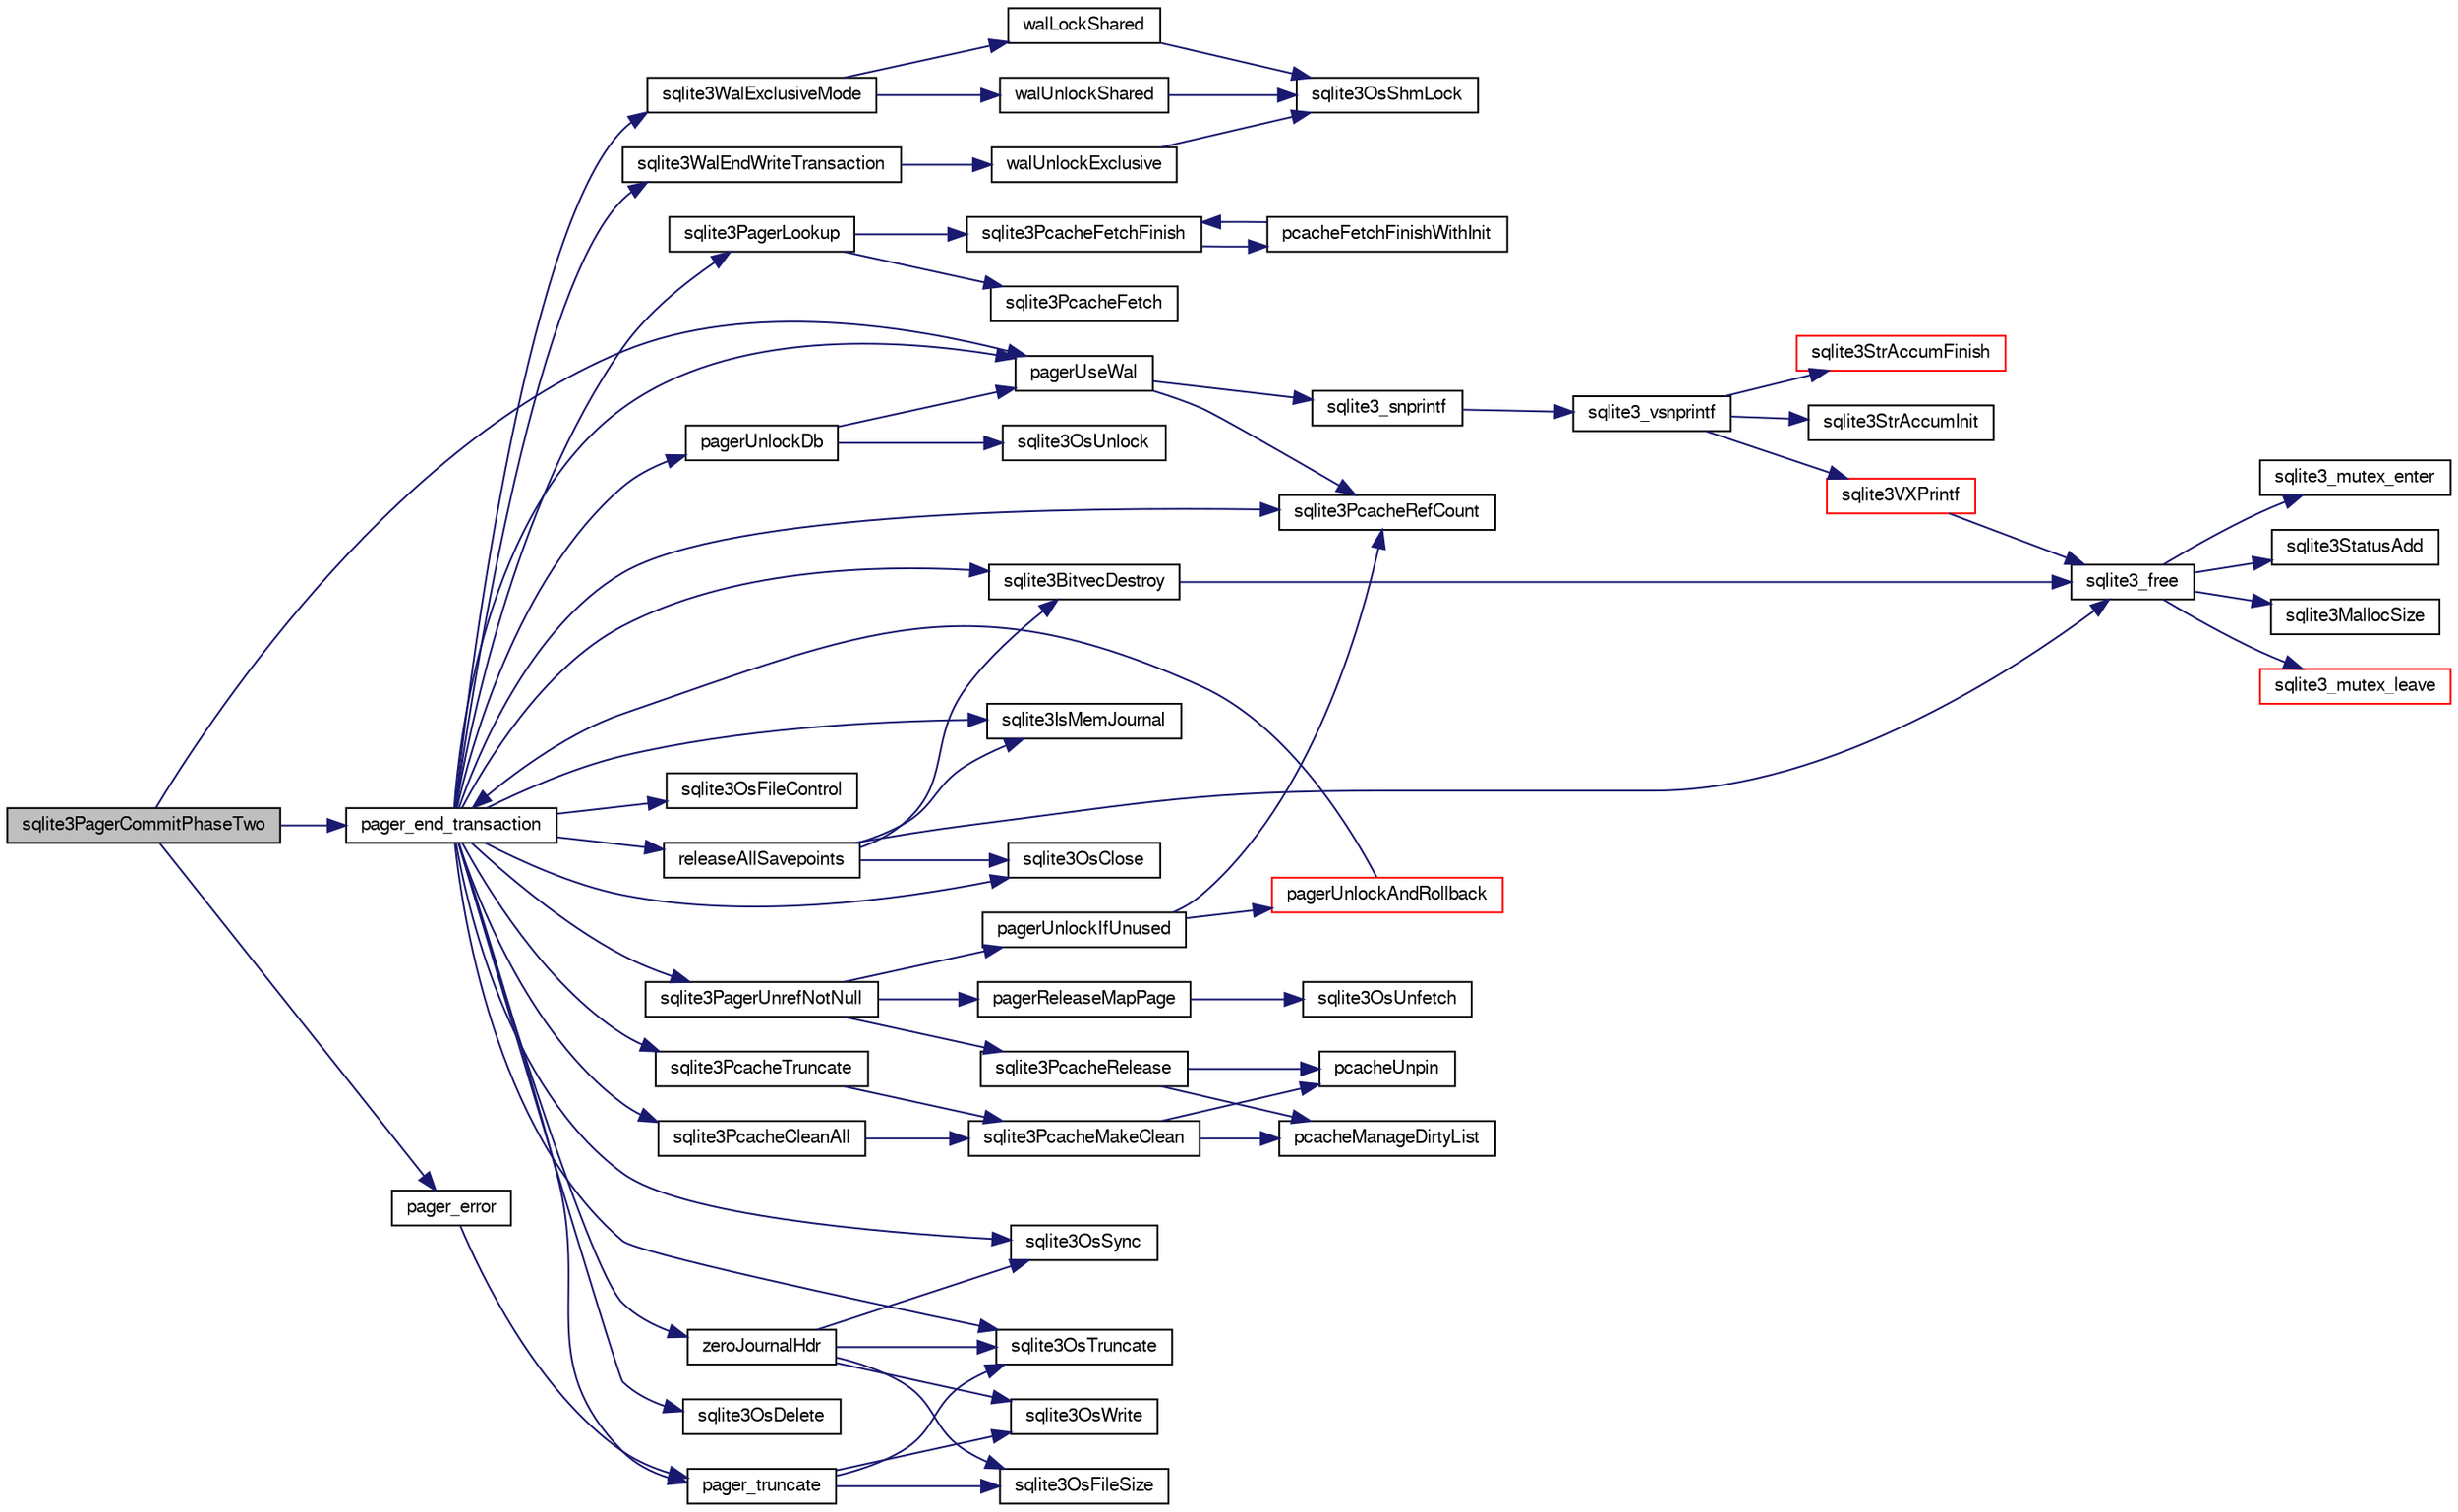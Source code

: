 digraph "sqlite3PagerCommitPhaseTwo"
{
  edge [fontname="FreeSans",fontsize="10",labelfontname="FreeSans",labelfontsize="10"];
  node [fontname="FreeSans",fontsize="10",shape=record];
  rankdir="LR";
  Node626609 [label="sqlite3PagerCommitPhaseTwo",height=0.2,width=0.4,color="black", fillcolor="grey75", style="filled", fontcolor="black"];
  Node626609 -> Node626610 [color="midnightblue",fontsize="10",style="solid",fontname="FreeSans"];
  Node626610 [label="pagerUseWal",height=0.2,width=0.4,color="black", fillcolor="white", style="filled",URL="$sqlite3_8c.html#a31def80bfe1de9284d635ba190a5eb68"];
  Node626610 -> Node626611 [color="midnightblue",fontsize="10",style="solid",fontname="FreeSans"];
  Node626611 [label="sqlite3PcacheRefCount",height=0.2,width=0.4,color="black", fillcolor="white", style="filled",URL="$sqlite3_8c.html#adee2536d23ec9628e0883ccab03b3429"];
  Node626610 -> Node626612 [color="midnightblue",fontsize="10",style="solid",fontname="FreeSans"];
  Node626612 [label="sqlite3_snprintf",height=0.2,width=0.4,color="black", fillcolor="white", style="filled",URL="$sqlite3_8c.html#aa2695a752e971577f5784122f2013c40"];
  Node626612 -> Node626613 [color="midnightblue",fontsize="10",style="solid",fontname="FreeSans"];
  Node626613 [label="sqlite3_vsnprintf",height=0.2,width=0.4,color="black", fillcolor="white", style="filled",URL="$sqlite3_8c.html#a0862c03aea71d62847e452aa655add42"];
  Node626613 -> Node626614 [color="midnightblue",fontsize="10",style="solid",fontname="FreeSans"];
  Node626614 [label="sqlite3StrAccumInit",height=0.2,width=0.4,color="black", fillcolor="white", style="filled",URL="$sqlite3_8c.html#aabf95e113b9d54d519cd15a56215f560"];
  Node626613 -> Node626615 [color="midnightblue",fontsize="10",style="solid",fontname="FreeSans"];
  Node626615 [label="sqlite3VXPrintf",height=0.2,width=0.4,color="red", fillcolor="white", style="filled",URL="$sqlite3_8c.html#a63c25806c9bd4a2b76f9a0eb232c6bde"];
  Node626615 -> Node626627 [color="midnightblue",fontsize="10",style="solid",fontname="FreeSans"];
  Node626627 [label="sqlite3_free",height=0.2,width=0.4,color="black", fillcolor="white", style="filled",URL="$sqlite3_8c.html#a6552349e36a8a691af5487999ab09519"];
  Node626627 -> Node626628 [color="midnightblue",fontsize="10",style="solid",fontname="FreeSans"];
  Node626628 [label="sqlite3_mutex_enter",height=0.2,width=0.4,color="black", fillcolor="white", style="filled",URL="$sqlite3_8c.html#a1c12cde690bd89f104de5cbad12a6bf5"];
  Node626627 -> Node626629 [color="midnightblue",fontsize="10",style="solid",fontname="FreeSans"];
  Node626629 [label="sqlite3StatusAdd",height=0.2,width=0.4,color="black", fillcolor="white", style="filled",URL="$sqlite3_8c.html#afa029f93586aeab4cc85360905dae9cd"];
  Node626627 -> Node626625 [color="midnightblue",fontsize="10",style="solid",fontname="FreeSans"];
  Node626625 [label="sqlite3MallocSize",height=0.2,width=0.4,color="black", fillcolor="white", style="filled",URL="$sqlite3_8c.html#acf5d2a5f35270bafb050bd2def576955"];
  Node626627 -> Node626630 [color="midnightblue",fontsize="10",style="solid",fontname="FreeSans"];
  Node626630 [label="sqlite3_mutex_leave",height=0.2,width=0.4,color="red", fillcolor="white", style="filled",URL="$sqlite3_8c.html#a5838d235601dbd3c1fa993555c6bcc93"];
  Node626613 -> Node626665 [color="midnightblue",fontsize="10",style="solid",fontname="FreeSans"];
  Node626665 [label="sqlite3StrAccumFinish",height=0.2,width=0.4,color="red", fillcolor="white", style="filled",URL="$sqlite3_8c.html#adb7f26b10ac1b847db6f000ef4c2e2ba"];
  Node626609 -> Node626894 [color="midnightblue",fontsize="10",style="solid",fontname="FreeSans"];
  Node626894 [label="pager_end_transaction",height=0.2,width=0.4,color="black", fillcolor="white", style="filled",URL="$sqlite3_8c.html#a0814e2cfab386b1e3ba74528870339fe"];
  Node626894 -> Node626895 [color="midnightblue",fontsize="10",style="solid",fontname="FreeSans"];
  Node626895 [label="releaseAllSavepoints",height=0.2,width=0.4,color="black", fillcolor="white", style="filled",URL="$sqlite3_8c.html#ac0ec06e81b223a42295bd1a0182b1609"];
  Node626895 -> Node626896 [color="midnightblue",fontsize="10",style="solid",fontname="FreeSans"];
  Node626896 [label="sqlite3BitvecDestroy",height=0.2,width=0.4,color="black", fillcolor="white", style="filled",URL="$sqlite3_8c.html#ab732400d8022b48df1b7b3ee41be045d"];
  Node626896 -> Node626627 [color="midnightblue",fontsize="10",style="solid",fontname="FreeSans"];
  Node626895 -> Node626897 [color="midnightblue",fontsize="10",style="solid",fontname="FreeSans"];
  Node626897 [label="sqlite3IsMemJournal",height=0.2,width=0.4,color="black", fillcolor="white", style="filled",URL="$sqlite3_8c.html#a237bb8682b84ed24be164d4c57465182"];
  Node626895 -> Node626898 [color="midnightblue",fontsize="10",style="solid",fontname="FreeSans"];
  Node626898 [label="sqlite3OsClose",height=0.2,width=0.4,color="black", fillcolor="white", style="filled",URL="$sqlite3_8c.html#aa5f0aeb27273a57c0523deaf48997533"];
  Node626895 -> Node626627 [color="midnightblue",fontsize="10",style="solid",fontname="FreeSans"];
  Node626894 -> Node626610 [color="midnightblue",fontsize="10",style="solid",fontname="FreeSans"];
  Node626894 -> Node626897 [color="midnightblue",fontsize="10",style="solid",fontname="FreeSans"];
  Node626894 -> Node626898 [color="midnightblue",fontsize="10",style="solid",fontname="FreeSans"];
  Node626894 -> Node626899 [color="midnightblue",fontsize="10",style="solid",fontname="FreeSans"];
  Node626899 [label="sqlite3OsTruncate",height=0.2,width=0.4,color="black", fillcolor="white", style="filled",URL="$sqlite3_8c.html#ab14e17fc93b09d52b42c433c47eb3b68"];
  Node626894 -> Node626900 [color="midnightblue",fontsize="10",style="solid",fontname="FreeSans"];
  Node626900 [label="sqlite3OsSync",height=0.2,width=0.4,color="black", fillcolor="white", style="filled",URL="$sqlite3_8c.html#a3f01629ca3b49854944cecdd14dc3358"];
  Node626894 -> Node626901 [color="midnightblue",fontsize="10",style="solid",fontname="FreeSans"];
  Node626901 [label="zeroJournalHdr",height=0.2,width=0.4,color="black", fillcolor="white", style="filled",URL="$sqlite3_8c.html#a6e1592949a5e668f43f0ff5f5d08fe10"];
  Node626901 -> Node626899 [color="midnightblue",fontsize="10",style="solid",fontname="FreeSans"];
  Node626901 -> Node626902 [color="midnightblue",fontsize="10",style="solid",fontname="FreeSans"];
  Node626902 [label="sqlite3OsWrite",height=0.2,width=0.4,color="black", fillcolor="white", style="filled",URL="$sqlite3_8c.html#a1eea7ec327af84c05b4dd4cc075a537f"];
  Node626901 -> Node626900 [color="midnightblue",fontsize="10",style="solid",fontname="FreeSans"];
  Node626901 -> Node626903 [color="midnightblue",fontsize="10",style="solid",fontname="FreeSans"];
  Node626903 [label="sqlite3OsFileSize",height=0.2,width=0.4,color="black", fillcolor="white", style="filled",URL="$sqlite3_8c.html#a395914ef2826de6ed70e92b5d02887de"];
  Node626894 -> Node626904 [color="midnightblue",fontsize="10",style="solid",fontname="FreeSans"];
  Node626904 [label="sqlite3OsDelete",height=0.2,width=0.4,color="black", fillcolor="white", style="filled",URL="$sqlite3_8c.html#a576c2e542e46ddee19d10e75337039c0"];
  Node626894 -> Node626611 [color="midnightblue",fontsize="10",style="solid",fontname="FreeSans"];
  Node626894 -> Node626905 [color="midnightblue",fontsize="10",style="solid",fontname="FreeSans"];
  Node626905 [label="sqlite3PagerLookup",height=0.2,width=0.4,color="black", fillcolor="white", style="filled",URL="$sqlite3_8c.html#a1252ec03814f64eed236cfb21094cafd"];
  Node626905 -> Node626906 [color="midnightblue",fontsize="10",style="solid",fontname="FreeSans"];
  Node626906 [label="sqlite3PcacheFetch",height=0.2,width=0.4,color="black", fillcolor="white", style="filled",URL="$sqlite3_8c.html#a51a10151c5ec2c1c9e6fd615e95a3450"];
  Node626905 -> Node626907 [color="midnightblue",fontsize="10",style="solid",fontname="FreeSans"];
  Node626907 [label="sqlite3PcacheFetchFinish",height=0.2,width=0.4,color="black", fillcolor="white", style="filled",URL="$sqlite3_8c.html#a21f330cb082d63a111f64257e823a4b1"];
  Node626907 -> Node626908 [color="midnightblue",fontsize="10",style="solid",fontname="FreeSans"];
  Node626908 [label="pcacheFetchFinishWithInit",height=0.2,width=0.4,color="black", fillcolor="white", style="filled",URL="$sqlite3_8c.html#aa202d18b38a90f758ff6ccfc956920eb"];
  Node626908 -> Node626907 [color="midnightblue",fontsize="10",style="solid",fontname="FreeSans"];
  Node626894 -> Node626909 [color="midnightblue",fontsize="10",style="solid",fontname="FreeSans"];
  Node626909 [label="sqlite3PagerUnrefNotNull",height=0.2,width=0.4,color="black", fillcolor="white", style="filled",URL="$sqlite3_8c.html#a4b314f96f09f5c68c94672e420e31ab9"];
  Node626909 -> Node626910 [color="midnightblue",fontsize="10",style="solid",fontname="FreeSans"];
  Node626910 [label="pagerReleaseMapPage",height=0.2,width=0.4,color="black", fillcolor="white", style="filled",URL="$sqlite3_8c.html#aefa288f9febba49488ab634f8b0d5f6d"];
  Node626910 -> Node626911 [color="midnightblue",fontsize="10",style="solid",fontname="FreeSans"];
  Node626911 [label="sqlite3OsUnfetch",height=0.2,width=0.4,color="black", fillcolor="white", style="filled",URL="$sqlite3_8c.html#abc0da72cb8b8989cf8708b572fe5fef4"];
  Node626909 -> Node626912 [color="midnightblue",fontsize="10",style="solid",fontname="FreeSans"];
  Node626912 [label="sqlite3PcacheRelease",height=0.2,width=0.4,color="black", fillcolor="white", style="filled",URL="$sqlite3_8c.html#ad07fc7a8130ad1e77861f345084b1b83"];
  Node626912 -> Node626913 [color="midnightblue",fontsize="10",style="solid",fontname="FreeSans"];
  Node626913 [label="pcacheUnpin",height=0.2,width=0.4,color="black", fillcolor="white", style="filled",URL="$sqlite3_8c.html#a76530dde0f26366c0614d713daf9859c"];
  Node626912 -> Node626914 [color="midnightblue",fontsize="10",style="solid",fontname="FreeSans"];
  Node626914 [label="pcacheManageDirtyList",height=0.2,width=0.4,color="black", fillcolor="white", style="filled",URL="$sqlite3_8c.html#aae9bc2ddff700c30e5f9c80d531d6acc"];
  Node626909 -> Node626915 [color="midnightblue",fontsize="10",style="solid",fontname="FreeSans"];
  Node626915 [label="pagerUnlockIfUnused",height=0.2,width=0.4,color="black", fillcolor="white", style="filled",URL="$sqlite3_8c.html#abf547f4276efb6f10262f7fde1e4d065"];
  Node626915 -> Node626611 [color="midnightblue",fontsize="10",style="solid",fontname="FreeSans"];
  Node626915 -> Node626916 [color="midnightblue",fontsize="10",style="solid",fontname="FreeSans"];
  Node626916 [label="pagerUnlockAndRollback",height=0.2,width=0.4,color="red", fillcolor="white", style="filled",URL="$sqlite3_8c.html#a02d96b7bf62c3b13ba905d168914518c"];
  Node626916 -> Node626894 [color="midnightblue",fontsize="10",style="solid",fontname="FreeSans"];
  Node626894 -> Node626896 [color="midnightblue",fontsize="10",style="solid",fontname="FreeSans"];
  Node626894 -> Node627023 [color="midnightblue",fontsize="10",style="solid",fontname="FreeSans"];
  Node627023 [label="sqlite3PcacheCleanAll",height=0.2,width=0.4,color="black", fillcolor="white", style="filled",URL="$sqlite3_8c.html#a65aa4d4f73373a161a96fafe219b86a7"];
  Node627023 -> Node626968 [color="midnightblue",fontsize="10",style="solid",fontname="FreeSans"];
  Node626968 [label="sqlite3PcacheMakeClean",height=0.2,width=0.4,color="black", fillcolor="white", style="filled",URL="$sqlite3_8c.html#ac00d8abc5cdfaa4da090c03d2b24711c"];
  Node626968 -> Node626914 [color="midnightblue",fontsize="10",style="solid",fontname="FreeSans"];
  Node626968 -> Node626913 [color="midnightblue",fontsize="10",style="solid",fontname="FreeSans"];
  Node626894 -> Node626967 [color="midnightblue",fontsize="10",style="solid",fontname="FreeSans"];
  Node626967 [label="sqlite3PcacheTruncate",height=0.2,width=0.4,color="black", fillcolor="white", style="filled",URL="$sqlite3_8c.html#aa25da46a83609c408a14977a087af782"];
  Node626967 -> Node626968 [color="midnightblue",fontsize="10",style="solid",fontname="FreeSans"];
  Node626894 -> Node627017 [color="midnightblue",fontsize="10",style="solid",fontname="FreeSans"];
  Node627017 [label="sqlite3WalEndWriteTransaction",height=0.2,width=0.4,color="black", fillcolor="white", style="filled",URL="$sqlite3_8c.html#a0ae58a14b40600fb21130cc4d595acc9"];
  Node627017 -> Node627018 [color="midnightblue",fontsize="10",style="solid",fontname="FreeSans"];
  Node627018 [label="walUnlockExclusive",height=0.2,width=0.4,color="black", fillcolor="white", style="filled",URL="$sqlite3_8c.html#a7ef6fcadaaeb9b36d1b9eaaf7e8f3311"];
  Node627018 -> Node627019 [color="midnightblue",fontsize="10",style="solid",fontname="FreeSans"];
  Node627019 [label="sqlite3OsShmLock",height=0.2,width=0.4,color="black", fillcolor="white", style="filled",URL="$sqlite3_8c.html#a1832b805275450abac06bf8da21489f3"];
  Node626894 -> Node627008 [color="midnightblue",fontsize="10",style="solid",fontname="FreeSans"];
  Node627008 [label="pager_truncate",height=0.2,width=0.4,color="black", fillcolor="white", style="filled",URL="$sqlite3_8c.html#aa0700caa408442673a3ede3bb04b1f0b"];
  Node627008 -> Node626903 [color="midnightblue",fontsize="10",style="solid",fontname="FreeSans"];
  Node627008 -> Node626899 [color="midnightblue",fontsize="10",style="solid",fontname="FreeSans"];
  Node627008 -> Node626902 [color="midnightblue",fontsize="10",style="solid",fontname="FreeSans"];
  Node626894 -> Node626981 [color="midnightblue",fontsize="10",style="solid",fontname="FreeSans"];
  Node626981 [label="sqlite3OsFileControl",height=0.2,width=0.4,color="black", fillcolor="white", style="filled",URL="$sqlite3_8c.html#aa8dad928f8e52b454c6d82bd2fe5c3fc"];
  Node626894 -> Node627024 [color="midnightblue",fontsize="10",style="solid",fontname="FreeSans"];
  Node627024 [label="sqlite3WalExclusiveMode",height=0.2,width=0.4,color="black", fillcolor="white", style="filled",URL="$sqlite3_8c.html#a1ca342ad565c5ae8dd3685e3aa0b731e"];
  Node627024 -> Node627025 [color="midnightblue",fontsize="10",style="solid",fontname="FreeSans"];
  Node627025 [label="walLockShared",height=0.2,width=0.4,color="black", fillcolor="white", style="filled",URL="$sqlite3_8c.html#aec5e744b83679f0e56ad66abb849a7af"];
  Node627025 -> Node627019 [color="midnightblue",fontsize="10",style="solid",fontname="FreeSans"];
  Node627024 -> Node627020 [color="midnightblue",fontsize="10",style="solid",fontname="FreeSans"];
  Node627020 [label="walUnlockShared",height=0.2,width=0.4,color="black", fillcolor="white", style="filled",URL="$sqlite3_8c.html#a766d6112d5beb2d9a4fb6e007b591514"];
  Node627020 -> Node627019 [color="midnightblue",fontsize="10",style="solid",fontname="FreeSans"];
  Node626894 -> Node627021 [color="midnightblue",fontsize="10",style="solid",fontname="FreeSans"];
  Node627021 [label="pagerUnlockDb",height=0.2,width=0.4,color="black", fillcolor="white", style="filled",URL="$sqlite3_8c.html#a8ac54f19421c76b5045a40b42d282c32"];
  Node627021 -> Node626610 [color="midnightblue",fontsize="10",style="solid",fontname="FreeSans"];
  Node627021 -> Node627022 [color="midnightblue",fontsize="10",style="solid",fontname="FreeSans"];
  Node627022 [label="sqlite3OsUnlock",height=0.2,width=0.4,color="black", fillcolor="white", style="filled",URL="$sqlite3_8c.html#a7e90db4b3488e8f4a29705edcb8025fe"];
  Node626609 -> Node627014 [color="midnightblue",fontsize="10",style="solid",fontname="FreeSans"];
  Node627014 [label="pager_error",height=0.2,width=0.4,color="black", fillcolor="white", style="filled",URL="$sqlite3_8c.html#ac15e13c61047b37098e21115614ddd22"];
  Node627014 -> Node627008 [color="midnightblue",fontsize="10",style="solid",fontname="FreeSans"];
}
